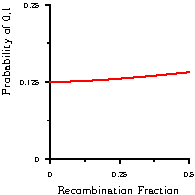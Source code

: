 import graph;
size(100, 100, IgnoreAspect);
real f(real r)
{
	return 1*(1-r)*(1-r)/(8*(1 + 2*r)) + 0*(1-r)*r/(8+16*r) + 8*r/(16+32*r);
}
xaxis(L = shift(-4, 0)*scale(0.5)*Label("Recombination Fraction"), 0, RightTicks(N=2, n=2, format = scale(0.35)*defaultformat, Size = 2, size = 1));
yaxis(L = scale(0.5)*rotate(90)*Label("Probability of 0,1"), ymin = 0, ymax = 0.25, ticks = LeftTicks(scale(0.35)*defaultformat, N = 2, n = 2, Size = 2, size = 1));
draw(graph(f, 0, 0.5, operator..), red);